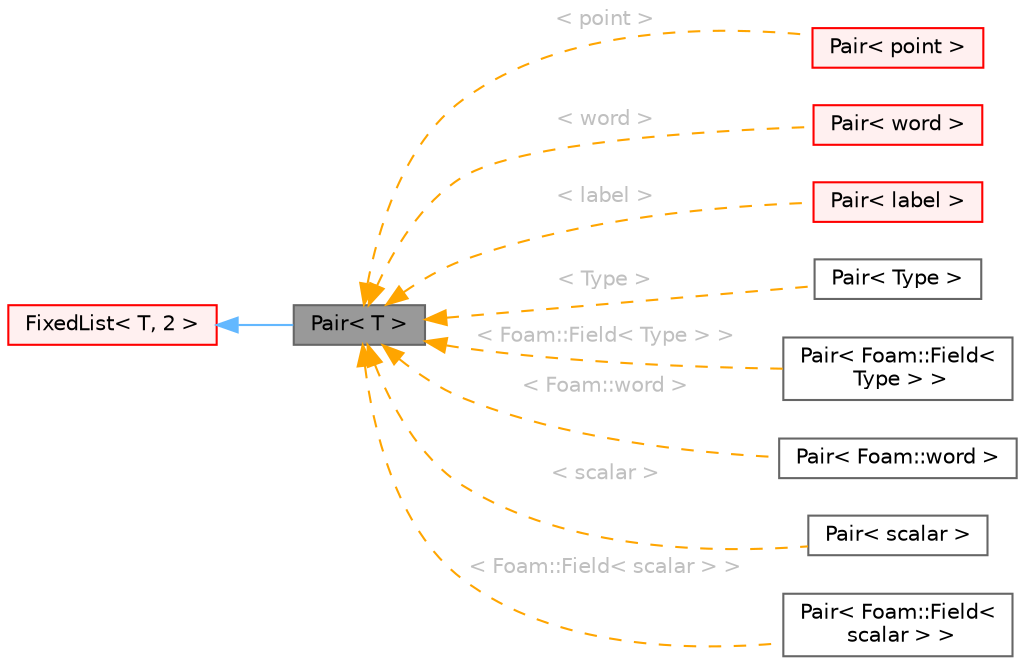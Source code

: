 digraph "Pair&lt; T &gt;"
{
 // LATEX_PDF_SIZE
  bgcolor="transparent";
  edge [fontname=Helvetica,fontsize=10,labelfontname=Helvetica,labelfontsize=10];
  node [fontname=Helvetica,fontsize=10,shape=box,height=0.2,width=0.4];
  rankdir="LR";
  Node1 [id="Node000001",label="Pair\< T \>",height=0.2,width=0.4,color="gray40", fillcolor="grey60", style="filled", fontcolor="black",tooltip="An ordered pair of two objects of type <T> with first() and second() elements."];
  Node2 -> Node1 [id="edge1_Node000001_Node000002",dir="back",color="steelblue1",style="solid",tooltip=" "];
  Node2 [id="Node000002",label="FixedList\< T, 2 \>",height=0.2,width=0.4,color="red", fillcolor="#FFF0F0", style="filled",URL="$classFoam_1_1FixedList.html",tooltip=" "];
  Node1 -> Node4 [id="edge2_Node000001_Node000004",dir="back",color="orange",style="dashed",tooltip=" ",label=" \< point \>",fontcolor="grey" ];
  Node4 [id="Node000004",label="Pair\< point \>",height=0.2,width=0.4,color="red", fillcolor="#FFF0F0", style="filled",URL="$classFoam_1_1Pair.html",tooltip=" "];
  Node1 -> Node6 [id="edge3_Node000001_Node000006",dir="back",color="orange",style="dashed",tooltip=" ",label=" \< word \>",fontcolor="grey" ];
  Node6 [id="Node000006",label="Pair\< word \>",height=0.2,width=0.4,color="red", fillcolor="#FFF0F0", style="filled",URL="$classFoam_1_1Pair.html",tooltip=" "];
  Node1 -> Node13 [id="edge4_Node000001_Node000013",dir="back",color="orange",style="dashed",tooltip=" ",label=" \< label \>",fontcolor="grey" ];
  Node13 [id="Node000013",label="Pair\< label \>",height=0.2,width=0.4,color="red", fillcolor="#FFF0F0", style="filled",URL="$classFoam_1_1Pair.html",tooltip=" "];
  Node1 -> Node16 [id="edge5_Node000001_Node000016",dir="back",color="orange",style="dashed",tooltip=" ",label=" \< Type \>",fontcolor="grey" ];
  Node16 [id="Node000016",label="Pair\< Type \>",height=0.2,width=0.4,color="gray40", fillcolor="white", style="filled",URL="$classFoam_1_1Pair.html",tooltip=" "];
  Node1 -> Node17 [id="edge6_Node000001_Node000017",dir="back",color="orange",style="dashed",tooltip=" ",label=" \< Foam::Field\< Type \> \>",fontcolor="grey" ];
  Node17 [id="Node000017",label="Pair\< Foam::Field\<\l Type \> \>",height=0.2,width=0.4,color="gray40", fillcolor="white", style="filled",URL="$classFoam_1_1Pair.html",tooltip=" "];
  Node1 -> Node18 [id="edge7_Node000001_Node000018",dir="back",color="orange",style="dashed",tooltip=" ",label=" \< Foam::word \>",fontcolor="grey" ];
  Node18 [id="Node000018",label="Pair\< Foam::word \>",height=0.2,width=0.4,color="gray40", fillcolor="white", style="filled",URL="$classFoam_1_1Pair.html",tooltip=" "];
  Node1 -> Node19 [id="edge8_Node000001_Node000019",dir="back",color="orange",style="dashed",tooltip=" ",label=" \< scalar \>",fontcolor="grey" ];
  Node19 [id="Node000019",label="Pair\< scalar \>",height=0.2,width=0.4,color="gray40", fillcolor="white", style="filled",URL="$classFoam_1_1Pair.html",tooltip=" "];
  Node1 -> Node20 [id="edge9_Node000001_Node000020",dir="back",color="orange",style="dashed",tooltip=" ",label=" \< Foam::Field\< scalar \> \>",fontcolor="grey" ];
  Node20 [id="Node000020",label="Pair\< Foam::Field\<\l scalar \> \>",height=0.2,width=0.4,color="gray40", fillcolor="white", style="filled",URL="$classFoam_1_1Pair.html",tooltip=" "];
}

